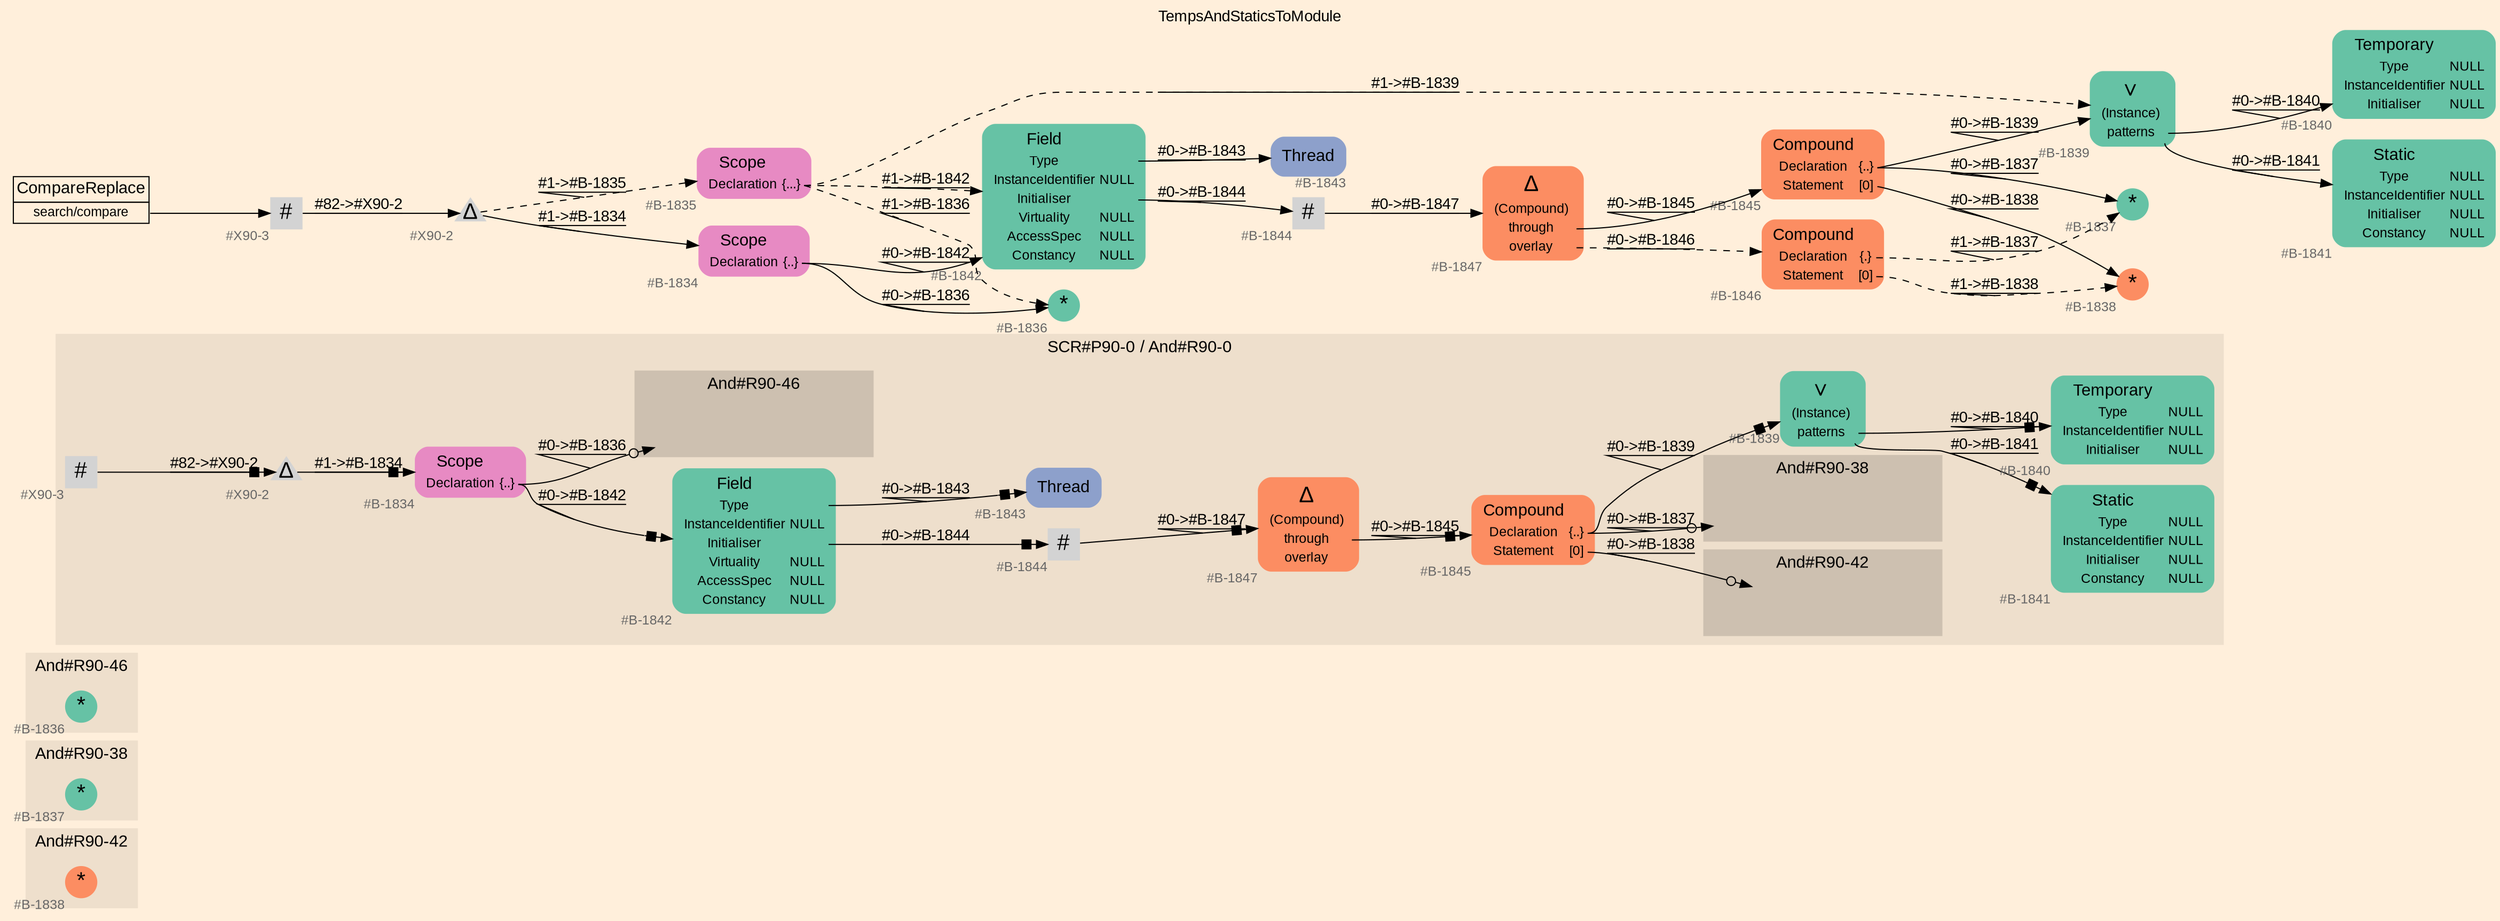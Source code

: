 digraph "TempsAndStaticsToModule" {
label = "TempsAndStaticsToModule"
labelloc = t
graph [
    rankdir = "LR"
    ranksep = 0.3
    bgcolor = antiquewhite1
    color = black
    fontcolor = black
    fontname = "Arial"
];
node [
    fontname = "Arial"
];
edge [
    fontname = "Arial"
];

// -------------------- figure And#R90-42 --------------------
// -------- region And#R90-42 ----------
subgraph "clusterAnd#R90-42" {
    label = "And#R90-42"
    style = "filled"
    color = antiquewhite2
    fontsize = "15"
    // -------- block And#R90-42/#B-1838 ----------
    "And#R90-42/#B-1838" [
        fillcolor = "/set28/2"
        xlabel = "#B-1838"
        fontsize = "12"
        fontcolor = grey40
        shape = "circle"
        label = <<FONT COLOR="black" POINT-SIZE="20">*</FONT>>
        style = "filled"
        penwidth = 0.0
        fixedsize = true
        width = 0.4
        height = 0.4
    ];
    
}


// -------------------- figure And#R90-38 --------------------
// -------- region And#R90-38 ----------
subgraph "clusterAnd#R90-38" {
    label = "And#R90-38"
    style = "filled"
    color = antiquewhite2
    fontsize = "15"
    // -------- block And#R90-38/#B-1837 ----------
    "And#R90-38/#B-1837" [
        fillcolor = "/set28/1"
        xlabel = "#B-1837"
        fontsize = "12"
        fontcolor = grey40
        shape = "circle"
        label = <<FONT COLOR="black" POINT-SIZE="20">*</FONT>>
        style = "filled"
        penwidth = 0.0
        fixedsize = true
        width = 0.4
        height = 0.4
    ];
    
}


// -------------------- figure And#R90-46 --------------------
// -------- region And#R90-46 ----------
subgraph "clusterAnd#R90-46" {
    label = "And#R90-46"
    style = "filled"
    color = antiquewhite2
    fontsize = "15"
    // -------- block And#R90-46/#B-1836 ----------
    "And#R90-46/#B-1836" [
        fillcolor = "/set28/1"
        xlabel = "#B-1836"
        fontsize = "12"
        fontcolor = grey40
        shape = "circle"
        label = <<FONT COLOR="black" POINT-SIZE="20">*</FONT>>
        style = "filled"
        penwidth = 0.0
        fixedsize = true
        width = 0.4
        height = 0.4
    ];
    
}


// -------------------- figure And#R90-0 --------------------
// -------- region And#R90-0 ----------
subgraph "clusterAnd#R90-0" {
    label = "SCR#P90-0 / And#R90-0"
    style = "filled"
    color = antiquewhite2
    fontsize = "15"
    // -------- block And#R90-0/#B-1841 ----------
    "And#R90-0/#B-1841" [
        fillcolor = "/set28/1"
        xlabel = "#B-1841"
        fontsize = "12"
        fontcolor = grey40
        shape = "plaintext"
        label = <<TABLE BORDER="0" CELLBORDER="0" CELLSPACING="0">
         <TR><TD><FONT COLOR="black" POINT-SIZE="15">Static</FONT></TD></TR>
         <TR><TD><FONT COLOR="black" POINT-SIZE="12">Type</FONT></TD><TD PORT="port0"><FONT COLOR="black" POINT-SIZE="12">NULL</FONT></TD></TR>
         <TR><TD><FONT COLOR="black" POINT-SIZE="12">InstanceIdentifier</FONT></TD><TD PORT="port1"><FONT COLOR="black" POINT-SIZE="12">NULL</FONT></TD></TR>
         <TR><TD><FONT COLOR="black" POINT-SIZE="12">Initialiser</FONT></TD><TD PORT="port2"><FONT COLOR="black" POINT-SIZE="12">NULL</FONT></TD></TR>
         <TR><TD><FONT COLOR="black" POINT-SIZE="12">Constancy</FONT></TD><TD PORT="port3"><FONT COLOR="black" POINT-SIZE="12">NULL</FONT></TD></TR>
        </TABLE>>
        style = "rounded,filled"
    ];
    
    // -------- block And#R90-0/#B-1843 ----------
    "And#R90-0/#B-1843" [
        fillcolor = "/set28/3"
        xlabel = "#B-1843"
        fontsize = "12"
        fontcolor = grey40
        shape = "plaintext"
        label = <<TABLE BORDER="0" CELLBORDER="0" CELLSPACING="0">
         <TR><TD><FONT COLOR="black" POINT-SIZE="15">Thread</FONT></TD></TR>
        </TABLE>>
        style = "rounded,filled"
    ];
    
    // -------- block And#R90-0/#B-1839 ----------
    "And#R90-0/#B-1839" [
        fillcolor = "/set28/1"
        xlabel = "#B-1839"
        fontsize = "12"
        fontcolor = grey40
        shape = "plaintext"
        label = <<TABLE BORDER="0" CELLBORDER="0" CELLSPACING="0">
         <TR><TD><FONT COLOR="black" POINT-SIZE="20">∨</FONT></TD></TR>
         <TR><TD><FONT COLOR="black" POINT-SIZE="12">(Instance)</FONT></TD><TD PORT="port0"></TD></TR>
         <TR><TD><FONT COLOR="black" POINT-SIZE="12">patterns</FONT></TD><TD PORT="port1"></TD></TR>
        </TABLE>>
        style = "rounded,filled"
    ];
    
    // -------- block And#R90-0/#B-1840 ----------
    "And#R90-0/#B-1840" [
        fillcolor = "/set28/1"
        xlabel = "#B-1840"
        fontsize = "12"
        fontcolor = grey40
        shape = "plaintext"
        label = <<TABLE BORDER="0" CELLBORDER="0" CELLSPACING="0">
         <TR><TD><FONT COLOR="black" POINT-SIZE="15">Temporary</FONT></TD></TR>
         <TR><TD><FONT COLOR="black" POINT-SIZE="12">Type</FONT></TD><TD PORT="port0"><FONT COLOR="black" POINT-SIZE="12">NULL</FONT></TD></TR>
         <TR><TD><FONT COLOR="black" POINT-SIZE="12">InstanceIdentifier</FONT></TD><TD PORT="port1"><FONT COLOR="black" POINT-SIZE="12">NULL</FONT></TD></TR>
         <TR><TD><FONT COLOR="black" POINT-SIZE="12">Initialiser</FONT></TD><TD PORT="port2"><FONT COLOR="black" POINT-SIZE="12">NULL</FONT></TD></TR>
        </TABLE>>
        style = "rounded,filled"
    ];
    
    // -------- block And#R90-0/#B-1834 ----------
    "And#R90-0/#B-1834" [
        fillcolor = "/set28/4"
        xlabel = "#B-1834"
        fontsize = "12"
        fontcolor = grey40
        shape = "plaintext"
        label = <<TABLE BORDER="0" CELLBORDER="0" CELLSPACING="0">
         <TR><TD><FONT COLOR="black" POINT-SIZE="15">Scope</FONT></TD></TR>
         <TR><TD><FONT COLOR="black" POINT-SIZE="12">Declaration</FONT></TD><TD PORT="port0"><FONT COLOR="black" POINT-SIZE="12">{..}</FONT></TD></TR>
        </TABLE>>
        style = "rounded,filled"
    ];
    
    // -------- block And#R90-0/#B-1842 ----------
    "And#R90-0/#B-1842" [
        fillcolor = "/set28/1"
        xlabel = "#B-1842"
        fontsize = "12"
        fontcolor = grey40
        shape = "plaintext"
        label = <<TABLE BORDER="0" CELLBORDER="0" CELLSPACING="0">
         <TR><TD><FONT COLOR="black" POINT-SIZE="15">Field</FONT></TD></TR>
         <TR><TD><FONT COLOR="black" POINT-SIZE="12">Type</FONT></TD><TD PORT="port0"></TD></TR>
         <TR><TD><FONT COLOR="black" POINT-SIZE="12">InstanceIdentifier</FONT></TD><TD PORT="port1"><FONT COLOR="black" POINT-SIZE="12">NULL</FONT></TD></TR>
         <TR><TD><FONT COLOR="black" POINT-SIZE="12">Initialiser</FONT></TD><TD PORT="port2"></TD></TR>
         <TR><TD><FONT COLOR="black" POINT-SIZE="12">Virtuality</FONT></TD><TD PORT="port3"><FONT COLOR="black" POINT-SIZE="12">NULL</FONT></TD></TR>
         <TR><TD><FONT COLOR="black" POINT-SIZE="12">AccessSpec</FONT></TD><TD PORT="port4"><FONT COLOR="black" POINT-SIZE="12">NULL</FONT></TD></TR>
         <TR><TD><FONT COLOR="black" POINT-SIZE="12">Constancy</FONT></TD><TD PORT="port5"><FONT COLOR="black" POINT-SIZE="12">NULL</FONT></TD></TR>
        </TABLE>>
        style = "rounded,filled"
    ];
    
    // -------- block And#R90-0/#B-1844 ----------
    "And#R90-0/#B-1844" [
        xlabel = "#B-1844"
        fontsize = "12"
        fontcolor = grey40
        shape = "square"
        label = <<FONT COLOR="black" POINT-SIZE="20">#</FONT>>
        style = "filled"
        penwidth = 0.0
        fixedsize = true
        width = 0.4
        height = 0.4
    ];
    
    // -------- block And#R90-0/#B-1845 ----------
    "And#R90-0/#B-1845" [
        fillcolor = "/set28/2"
        xlabel = "#B-1845"
        fontsize = "12"
        fontcolor = grey40
        shape = "plaintext"
        label = <<TABLE BORDER="0" CELLBORDER="0" CELLSPACING="0">
         <TR><TD><FONT COLOR="black" POINT-SIZE="15">Compound</FONT></TD></TR>
         <TR><TD><FONT COLOR="black" POINT-SIZE="12">Declaration</FONT></TD><TD PORT="port0"><FONT COLOR="black" POINT-SIZE="12">{..}</FONT></TD></TR>
         <TR><TD><FONT COLOR="black" POINT-SIZE="12">Statement</FONT></TD><TD PORT="port1"><FONT COLOR="black" POINT-SIZE="12">[0]</FONT></TD></TR>
        </TABLE>>
        style = "rounded,filled"
    ];
    
    // -------- block And#R90-0/#B-1847 ----------
    "And#R90-0/#B-1847" [
        fillcolor = "/set28/2"
        xlabel = "#B-1847"
        fontsize = "12"
        fontcolor = grey40
        shape = "plaintext"
        label = <<TABLE BORDER="0" CELLBORDER="0" CELLSPACING="0">
         <TR><TD><FONT COLOR="black" POINT-SIZE="20">Δ</FONT></TD></TR>
         <TR><TD><FONT COLOR="black" POINT-SIZE="12">(Compound)</FONT></TD><TD PORT="port0"></TD></TR>
         <TR><TD><FONT COLOR="black" POINT-SIZE="12">through</FONT></TD><TD PORT="port1"></TD></TR>
         <TR><TD><FONT COLOR="black" POINT-SIZE="12">overlay</FONT></TD><TD PORT="port2"></TD></TR>
        </TABLE>>
        style = "rounded,filled"
    ];
    
    // -------- block And#R90-0/#X90-2 ----------
    "And#R90-0/#X90-2" [
        xlabel = "#X90-2"
        fontsize = "12"
        fontcolor = grey40
        shape = "triangle"
        label = <<FONT COLOR="black" POINT-SIZE="20">Δ</FONT>>
        style = "filled"
        penwidth = 0.0
        fixedsize = true
        width = 0.4
        height = 0.4
    ];
    
    // -------- block And#R90-0/#X90-3 ----------
    "And#R90-0/#X90-3" [
        xlabel = "#X90-3"
        fontsize = "12"
        fontcolor = grey40
        shape = "square"
        label = <<FONT COLOR="black" POINT-SIZE="20">#</FONT>>
        style = "filled"
        penwidth = 0.0
        fixedsize = true
        width = 0.4
        height = 0.4
    ];
    
    // -------- region And#R90-0/And#R90-46 ----------
    subgraph "clusterAnd#R90-0/And#R90-46" {
        label = "And#R90-46"
        style = "filled"
        color = antiquewhite3
        fontsize = "15"
        // -------- block And#R90-0/And#R90-46/#B-1836 ----------
        "And#R90-0/And#R90-46/#B-1836" [
            fillcolor = "/set28/1"
            xlabel = "#B-1836"
            fontsize = "12"
            fontcolor = grey40
            shape = "none"
            style = "invisible"
        ];
        
    }
    
    // -------- region And#R90-0/And#R90-38 ----------
    subgraph "clusterAnd#R90-0/And#R90-38" {
        label = "And#R90-38"
        style = "filled"
        color = antiquewhite3
        fontsize = "15"
        // -------- block And#R90-0/And#R90-38/#B-1837 ----------
        "And#R90-0/And#R90-38/#B-1837" [
            fillcolor = "/set28/1"
            xlabel = "#B-1837"
            fontsize = "12"
            fontcolor = grey40
            shape = "none"
            style = "invisible"
        ];
        
    }
    
    // -------- region And#R90-0/And#R90-42 ----------
    subgraph "clusterAnd#R90-0/And#R90-42" {
        label = "And#R90-42"
        style = "filled"
        color = antiquewhite3
        fontsize = "15"
        // -------- block And#R90-0/And#R90-42/#B-1838 ----------
        "And#R90-0/And#R90-42/#B-1838" [
            fillcolor = "/set28/2"
            xlabel = "#B-1838"
            fontsize = "12"
            fontcolor = grey40
            shape = "none"
            style = "invisible"
        ];
        
    }
    
}

"And#R90-0/#B-1839":port1 -> "And#R90-0/#B-1840" [
    arrowhead="normalnonebox"
    label = "#0-&gt;#B-1840"
    decorate = true
    color = black
    fontcolor = black
];

"And#R90-0/#B-1839":port1 -> "And#R90-0/#B-1841" [
    arrowhead="normalnonebox"
    label = "#0-&gt;#B-1841"
    decorate = true
    color = black
    fontcolor = black
];

"And#R90-0/#B-1834":port0 -> "And#R90-0/And#R90-46/#B-1836" [
    arrowhead="normalnoneodot"
    label = "#0-&gt;#B-1836"
    decorate = true
    color = black
    fontcolor = black
];

"And#R90-0/#B-1834":port0 -> "And#R90-0/#B-1842" [
    arrowhead="normalnonebox"
    label = "#0-&gt;#B-1842"
    decorate = true
    color = black
    fontcolor = black
];

"And#R90-0/#B-1842":port0 -> "And#R90-0/#B-1843" [
    arrowhead="normalnonebox"
    label = "#0-&gt;#B-1843"
    decorate = true
    color = black
    fontcolor = black
];

"And#R90-0/#B-1842":port2 -> "And#R90-0/#B-1844" [
    arrowhead="normalnonebox"
    label = "#0-&gt;#B-1844"
    decorate = true
    color = black
    fontcolor = black
];

"And#R90-0/#B-1844" -> "And#R90-0/#B-1847" [
    arrowhead="normalnonebox"
    label = "#0-&gt;#B-1847"
    decorate = true
    color = black
    fontcolor = black
];

"And#R90-0/#B-1845":port0 -> "And#R90-0/And#R90-38/#B-1837" [
    arrowhead="normalnoneodot"
    label = "#0-&gt;#B-1837"
    decorate = true
    color = black
    fontcolor = black
];

"And#R90-0/#B-1845":port0 -> "And#R90-0/#B-1839" [
    arrowhead="normalnonebox"
    label = "#0-&gt;#B-1839"
    decorate = true
    color = black
    fontcolor = black
];

"And#R90-0/#B-1845":port1 -> "And#R90-0/And#R90-42/#B-1838" [
    arrowhead="normalnoneodot"
    label = "#0-&gt;#B-1838"
    decorate = true
    color = black
    fontcolor = black
];

"And#R90-0/#B-1847":port1 -> "And#R90-0/#B-1845" [
    arrowhead="normalnonebox"
    label = "#0-&gt;#B-1845"
    decorate = true
    color = black
    fontcolor = black
];

"And#R90-0/#X90-2" -> "And#R90-0/#B-1834" [
    arrowhead="normalnonebox"
    label = "#1-&gt;#B-1834"
    decorate = true
    color = black
    fontcolor = black
];

"And#R90-0/#X90-3" -> "And#R90-0/#X90-2" [
    arrowhead="normalnonebox"
    label = "#82-&gt;#X90-2"
    decorate = true
    color = black
    fontcolor = black
];


// -------------------- transformation figure --------------------
// -------- block CR#X90-4 ----------
"CR#X90-4" [
    fillcolor = antiquewhite1
    fontsize = "12"
    fontcolor = grey40
    shape = "plaintext"
    label = <<TABLE BORDER="0" CELLBORDER="1" CELLSPACING="0">
     <TR><TD><FONT COLOR="black" POINT-SIZE="15">CompareReplace</FONT></TD></TR>
     <TR><TD PORT="port0"><FONT COLOR="black" POINT-SIZE="12">search/compare</FONT></TD></TR>
    </TABLE>>
    style = "filled"
    color = black
];

// -------- block #X90-3 ----------
"#X90-3" [
    xlabel = "#X90-3"
    fontsize = "12"
    fontcolor = grey40
    shape = "square"
    label = <<FONT COLOR="black" POINT-SIZE="20">#</FONT>>
    style = "filled"
    penwidth = 0.0
    fixedsize = true
    width = 0.4
    height = 0.4
];

// -------- block #X90-2 ----------
"#X90-2" [
    xlabel = "#X90-2"
    fontsize = "12"
    fontcolor = grey40
    shape = "triangle"
    label = <<FONT COLOR="black" POINT-SIZE="20">Δ</FONT>>
    style = "filled"
    penwidth = 0.0
    fixedsize = true
    width = 0.4
    height = 0.4
];

// -------- block #B-1834 ----------
"#B-1834" [
    fillcolor = "/set28/4"
    xlabel = "#B-1834"
    fontsize = "12"
    fontcolor = grey40
    shape = "plaintext"
    label = <<TABLE BORDER="0" CELLBORDER="0" CELLSPACING="0">
     <TR><TD><FONT COLOR="black" POINT-SIZE="15">Scope</FONT></TD></TR>
     <TR><TD><FONT COLOR="black" POINT-SIZE="12">Declaration</FONT></TD><TD PORT="port0"><FONT COLOR="black" POINT-SIZE="12">{..}</FONT></TD></TR>
    </TABLE>>
    style = "rounded,filled"
];

// -------- block #B-1836 ----------
"#B-1836" [
    fillcolor = "/set28/1"
    xlabel = "#B-1836"
    fontsize = "12"
    fontcolor = grey40
    shape = "circle"
    label = <<FONT COLOR="black" POINT-SIZE="20">*</FONT>>
    style = "filled"
    penwidth = 0.0
    fixedsize = true
    width = 0.4
    height = 0.4
];

// -------- block #B-1842 ----------
"#B-1842" [
    fillcolor = "/set28/1"
    xlabel = "#B-1842"
    fontsize = "12"
    fontcolor = grey40
    shape = "plaintext"
    label = <<TABLE BORDER="0" CELLBORDER="0" CELLSPACING="0">
     <TR><TD><FONT COLOR="black" POINT-SIZE="15">Field</FONT></TD></TR>
     <TR><TD><FONT COLOR="black" POINT-SIZE="12">Type</FONT></TD><TD PORT="port0"></TD></TR>
     <TR><TD><FONT COLOR="black" POINT-SIZE="12">InstanceIdentifier</FONT></TD><TD PORT="port1"><FONT COLOR="black" POINT-SIZE="12">NULL</FONT></TD></TR>
     <TR><TD><FONT COLOR="black" POINT-SIZE="12">Initialiser</FONT></TD><TD PORT="port2"></TD></TR>
     <TR><TD><FONT COLOR="black" POINT-SIZE="12">Virtuality</FONT></TD><TD PORT="port3"><FONT COLOR="black" POINT-SIZE="12">NULL</FONT></TD></TR>
     <TR><TD><FONT COLOR="black" POINT-SIZE="12">AccessSpec</FONT></TD><TD PORT="port4"><FONT COLOR="black" POINT-SIZE="12">NULL</FONT></TD></TR>
     <TR><TD><FONT COLOR="black" POINT-SIZE="12">Constancy</FONT></TD><TD PORT="port5"><FONT COLOR="black" POINT-SIZE="12">NULL</FONT></TD></TR>
    </TABLE>>
    style = "rounded,filled"
];

// -------- block #B-1843 ----------
"#B-1843" [
    fillcolor = "/set28/3"
    xlabel = "#B-1843"
    fontsize = "12"
    fontcolor = grey40
    shape = "plaintext"
    label = <<TABLE BORDER="0" CELLBORDER="0" CELLSPACING="0">
     <TR><TD><FONT COLOR="black" POINT-SIZE="15">Thread</FONT></TD></TR>
    </TABLE>>
    style = "rounded,filled"
];

// -------- block #B-1844 ----------
"#B-1844" [
    xlabel = "#B-1844"
    fontsize = "12"
    fontcolor = grey40
    shape = "square"
    label = <<FONT COLOR="black" POINT-SIZE="20">#</FONT>>
    style = "filled"
    penwidth = 0.0
    fixedsize = true
    width = 0.4
    height = 0.4
];

// -------- block #B-1847 ----------
"#B-1847" [
    fillcolor = "/set28/2"
    xlabel = "#B-1847"
    fontsize = "12"
    fontcolor = grey40
    shape = "plaintext"
    label = <<TABLE BORDER="0" CELLBORDER="0" CELLSPACING="0">
     <TR><TD><FONT COLOR="black" POINT-SIZE="20">Δ</FONT></TD></TR>
     <TR><TD><FONT COLOR="black" POINT-SIZE="12">(Compound)</FONT></TD><TD PORT="port0"></TD></TR>
     <TR><TD><FONT COLOR="black" POINT-SIZE="12">through</FONT></TD><TD PORT="port1"></TD></TR>
     <TR><TD><FONT COLOR="black" POINT-SIZE="12">overlay</FONT></TD><TD PORT="port2"></TD></TR>
    </TABLE>>
    style = "rounded,filled"
];

// -------- block #B-1845 ----------
"#B-1845" [
    fillcolor = "/set28/2"
    xlabel = "#B-1845"
    fontsize = "12"
    fontcolor = grey40
    shape = "plaintext"
    label = <<TABLE BORDER="0" CELLBORDER="0" CELLSPACING="0">
     <TR><TD><FONT COLOR="black" POINT-SIZE="15">Compound</FONT></TD></TR>
     <TR><TD><FONT COLOR="black" POINT-SIZE="12">Declaration</FONT></TD><TD PORT="port0"><FONT COLOR="black" POINT-SIZE="12">{..}</FONT></TD></TR>
     <TR><TD><FONT COLOR="black" POINT-SIZE="12">Statement</FONT></TD><TD PORT="port1"><FONT COLOR="black" POINT-SIZE="12">[0]</FONT></TD></TR>
    </TABLE>>
    style = "rounded,filled"
];

// -------- block #B-1837 ----------
"#B-1837" [
    fillcolor = "/set28/1"
    xlabel = "#B-1837"
    fontsize = "12"
    fontcolor = grey40
    shape = "circle"
    label = <<FONT COLOR="black" POINT-SIZE="20">*</FONT>>
    style = "filled"
    penwidth = 0.0
    fixedsize = true
    width = 0.4
    height = 0.4
];

// -------- block #B-1839 ----------
"#B-1839" [
    fillcolor = "/set28/1"
    xlabel = "#B-1839"
    fontsize = "12"
    fontcolor = grey40
    shape = "plaintext"
    label = <<TABLE BORDER="0" CELLBORDER="0" CELLSPACING="0">
     <TR><TD><FONT COLOR="black" POINT-SIZE="20">∨</FONT></TD></TR>
     <TR><TD><FONT COLOR="black" POINT-SIZE="12">(Instance)</FONT></TD><TD PORT="port0"></TD></TR>
     <TR><TD><FONT COLOR="black" POINT-SIZE="12">patterns</FONT></TD><TD PORT="port1"></TD></TR>
    </TABLE>>
    style = "rounded,filled"
];

// -------- block #B-1840 ----------
"#B-1840" [
    fillcolor = "/set28/1"
    xlabel = "#B-1840"
    fontsize = "12"
    fontcolor = grey40
    shape = "plaintext"
    label = <<TABLE BORDER="0" CELLBORDER="0" CELLSPACING="0">
     <TR><TD><FONT COLOR="black" POINT-SIZE="15">Temporary</FONT></TD></TR>
     <TR><TD><FONT COLOR="black" POINT-SIZE="12">Type</FONT></TD><TD PORT="port0"><FONT COLOR="black" POINT-SIZE="12">NULL</FONT></TD></TR>
     <TR><TD><FONT COLOR="black" POINT-SIZE="12">InstanceIdentifier</FONT></TD><TD PORT="port1"><FONT COLOR="black" POINT-SIZE="12">NULL</FONT></TD></TR>
     <TR><TD><FONT COLOR="black" POINT-SIZE="12">Initialiser</FONT></TD><TD PORT="port2"><FONT COLOR="black" POINT-SIZE="12">NULL</FONT></TD></TR>
    </TABLE>>
    style = "rounded,filled"
];

// -------- block #B-1841 ----------
"#B-1841" [
    fillcolor = "/set28/1"
    xlabel = "#B-1841"
    fontsize = "12"
    fontcolor = grey40
    shape = "plaintext"
    label = <<TABLE BORDER="0" CELLBORDER="0" CELLSPACING="0">
     <TR><TD><FONT COLOR="black" POINT-SIZE="15">Static</FONT></TD></TR>
     <TR><TD><FONT COLOR="black" POINT-SIZE="12">Type</FONT></TD><TD PORT="port0"><FONT COLOR="black" POINT-SIZE="12">NULL</FONT></TD></TR>
     <TR><TD><FONT COLOR="black" POINT-SIZE="12">InstanceIdentifier</FONT></TD><TD PORT="port1"><FONT COLOR="black" POINT-SIZE="12">NULL</FONT></TD></TR>
     <TR><TD><FONT COLOR="black" POINT-SIZE="12">Initialiser</FONT></TD><TD PORT="port2"><FONT COLOR="black" POINT-SIZE="12">NULL</FONT></TD></TR>
     <TR><TD><FONT COLOR="black" POINT-SIZE="12">Constancy</FONT></TD><TD PORT="port3"><FONT COLOR="black" POINT-SIZE="12">NULL</FONT></TD></TR>
    </TABLE>>
    style = "rounded,filled"
];

// -------- block #B-1838 ----------
"#B-1838" [
    fillcolor = "/set28/2"
    xlabel = "#B-1838"
    fontsize = "12"
    fontcolor = grey40
    shape = "circle"
    label = <<FONT COLOR="black" POINT-SIZE="20">*</FONT>>
    style = "filled"
    penwidth = 0.0
    fixedsize = true
    width = 0.4
    height = 0.4
];

// -------- block #B-1846 ----------
"#B-1846" [
    fillcolor = "/set28/2"
    xlabel = "#B-1846"
    fontsize = "12"
    fontcolor = grey40
    shape = "plaintext"
    label = <<TABLE BORDER="0" CELLBORDER="0" CELLSPACING="0">
     <TR><TD><FONT COLOR="black" POINT-SIZE="15">Compound</FONT></TD></TR>
     <TR><TD><FONT COLOR="black" POINT-SIZE="12">Declaration</FONT></TD><TD PORT="port0"><FONT COLOR="black" POINT-SIZE="12">{.}</FONT></TD></TR>
     <TR><TD><FONT COLOR="black" POINT-SIZE="12">Statement</FONT></TD><TD PORT="port1"><FONT COLOR="black" POINT-SIZE="12">[0]</FONT></TD></TR>
    </TABLE>>
    style = "rounded,filled"
];

// -------- block #B-1835 ----------
"#B-1835" [
    fillcolor = "/set28/4"
    xlabel = "#B-1835"
    fontsize = "12"
    fontcolor = grey40
    shape = "plaintext"
    label = <<TABLE BORDER="0" CELLBORDER="0" CELLSPACING="0">
     <TR><TD><FONT COLOR="black" POINT-SIZE="15">Scope</FONT></TD></TR>
     <TR><TD><FONT COLOR="black" POINT-SIZE="12">Declaration</FONT></TD><TD PORT="port0"><FONT COLOR="black" POINT-SIZE="12">{...}</FONT></TD></TR>
    </TABLE>>
    style = "rounded,filled"
];

"CR#X90-4":port0 -> "#X90-3" [
    label = ""
    decorate = true
    color = black
    fontcolor = black
];

"#X90-3" -> "#X90-2" [
    label = "#82-&gt;#X90-2"
    decorate = true
    color = black
    fontcolor = black
];

"#X90-2" -> "#B-1834" [
    label = "#1-&gt;#B-1834"
    decorate = true
    color = black
    fontcolor = black
];

"#X90-2" -> "#B-1835" [
    style="dashed"
    label = "#1-&gt;#B-1835"
    decorate = true
    color = black
    fontcolor = black
];

"#B-1834":port0 -> "#B-1836" [
    label = "#0-&gt;#B-1836"
    decorate = true
    color = black
    fontcolor = black
];

"#B-1834":port0 -> "#B-1842" [
    label = "#0-&gt;#B-1842"
    decorate = true
    color = black
    fontcolor = black
];

"#B-1842":port0 -> "#B-1843" [
    label = "#0-&gt;#B-1843"
    decorate = true
    color = black
    fontcolor = black
];

"#B-1842":port2 -> "#B-1844" [
    label = "#0-&gt;#B-1844"
    decorate = true
    color = black
    fontcolor = black
];

"#B-1844" -> "#B-1847" [
    label = "#0-&gt;#B-1847"
    decorate = true
    color = black
    fontcolor = black
];

"#B-1847":port1 -> "#B-1845" [
    label = "#0-&gt;#B-1845"
    decorate = true
    color = black
    fontcolor = black
];

"#B-1847":port2 -> "#B-1846" [
    style="dashed"
    label = "#0-&gt;#B-1846"
    decorate = true
    color = black
    fontcolor = black
];

"#B-1845":port0 -> "#B-1837" [
    label = "#0-&gt;#B-1837"
    decorate = true
    color = black
    fontcolor = black
];

"#B-1845":port0 -> "#B-1839" [
    label = "#0-&gt;#B-1839"
    decorate = true
    color = black
    fontcolor = black
];

"#B-1845":port1 -> "#B-1838" [
    label = "#0-&gt;#B-1838"
    decorate = true
    color = black
    fontcolor = black
];

"#B-1839":port1 -> "#B-1840" [
    label = "#0-&gt;#B-1840"
    decorate = true
    color = black
    fontcolor = black
];

"#B-1839":port1 -> "#B-1841" [
    label = "#0-&gt;#B-1841"
    decorate = true
    color = black
    fontcolor = black
];

"#B-1846":port0 -> "#B-1837" [
    style="dashed"
    label = "#1-&gt;#B-1837"
    decorate = true
    color = black
    fontcolor = black
];

"#B-1846":port1 -> "#B-1838" [
    style="dashed"
    label = "#1-&gt;#B-1838"
    decorate = true
    color = black
    fontcolor = black
];

"#B-1835":port0 -> "#B-1836" [
    style="dashed"
    label = "#1-&gt;#B-1836"
    decorate = true
    color = black
    fontcolor = black
];

"#B-1835":port0 -> "#B-1842" [
    style="dashed"
    label = "#1-&gt;#B-1842"
    decorate = true
    color = black
    fontcolor = black
];

"#B-1835":port0 -> "#B-1839" [
    style="dashed"
    label = "#1-&gt;#B-1839"
    decorate = true
    color = black
    fontcolor = black
];


}
